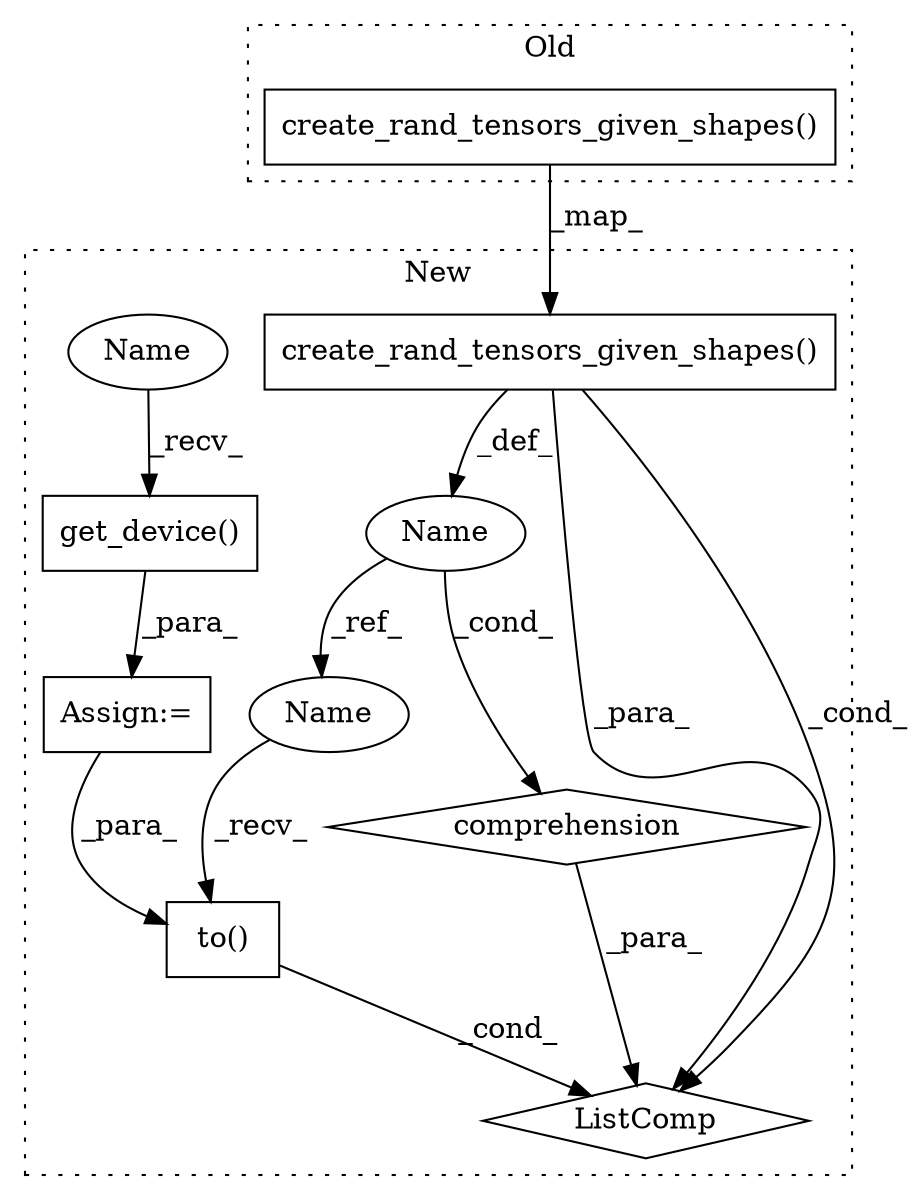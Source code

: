 digraph G {
subgraph cluster0 {
1 [label="create_rand_tensors_given_shapes()" a="75" s="18111,18161" l="39,1" shape="box"];
label = "Old";
style="dotted";
}
subgraph cluster1 {
2 [label="create_rand_tensors_given_shapes()" a="75" s="18180,18230" l="39,1" shape="box"];
3 [label="get_device()" a="75" s="18111,18133" l="17,1" shape="box"];
4 [label="to()" a="75" s="18158,18169" l="5,1" shape="box"];
5 [label="Name" a="87" s="18175" l="1" shape="ellipse"];
6 [label="comprehension" a="45" s="18171" l="3" shape="diamond"];
7 [label="ListComp" a="106" s="18157" l="75" shape="diamond"];
8 [label="Assign:=" a="68" s="18108" l="3" shape="box"];
9 [label="Name" a="87" s="18158" l="1" shape="ellipse"];
10 [label="Name" a="87" s="18111" l="5" shape="ellipse"];
label = "New";
style="dotted";
}
1 -> 2 [label="_map_"];
2 -> 7 [label="_para_"];
2 -> 7 [label="_cond_"];
2 -> 5 [label="_def_"];
3 -> 8 [label="_para_"];
4 -> 7 [label="_cond_"];
5 -> 6 [label="_cond_"];
5 -> 9 [label="_ref_"];
6 -> 7 [label="_para_"];
8 -> 4 [label="_para_"];
9 -> 4 [label="_recv_"];
10 -> 3 [label="_recv_"];
}